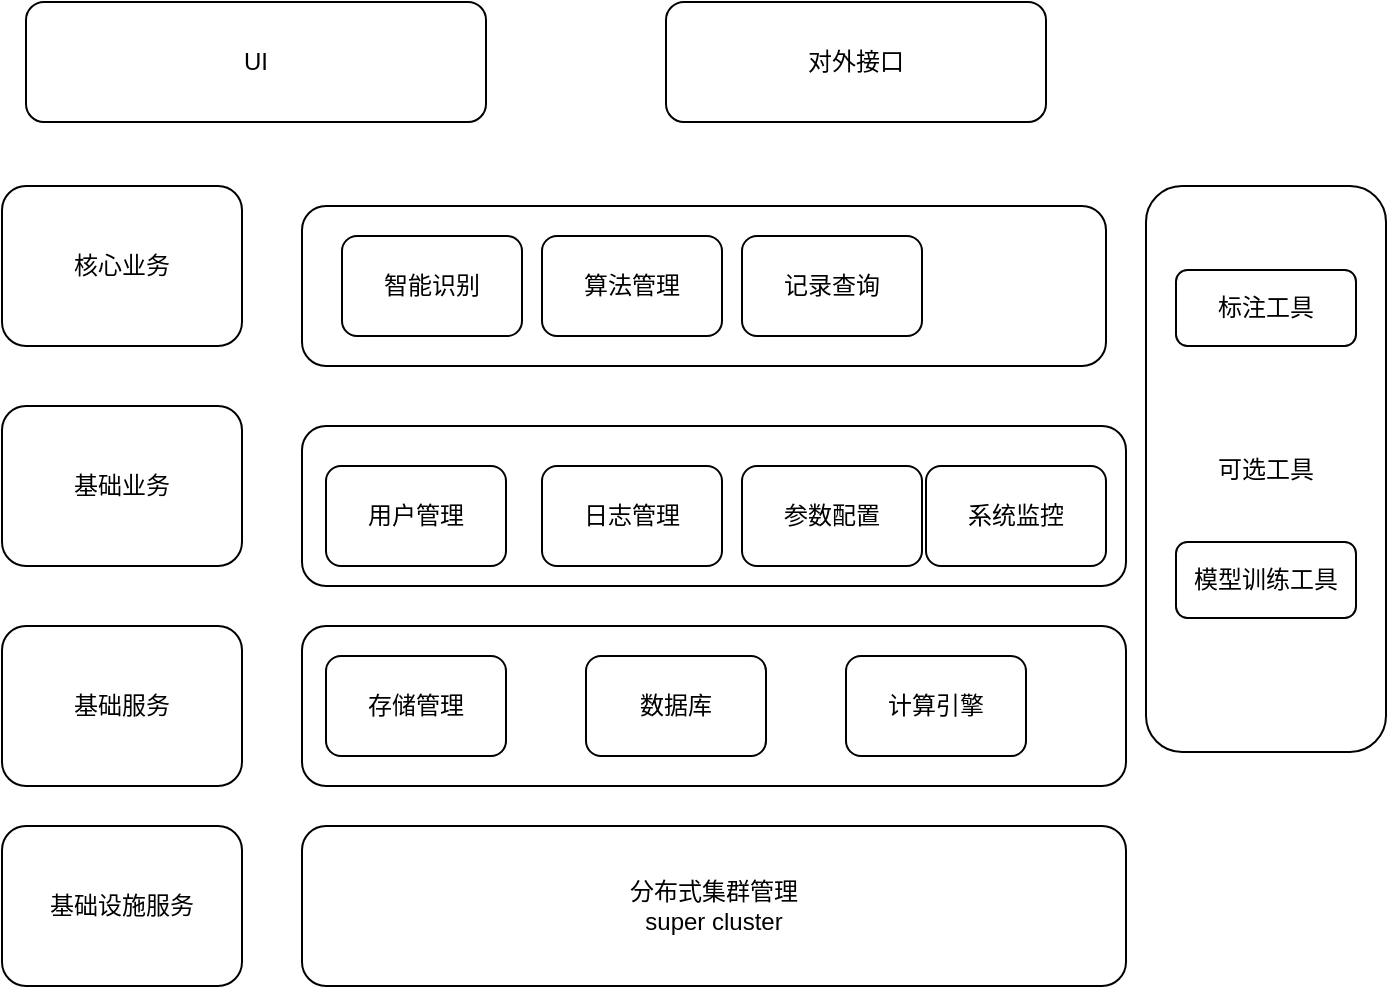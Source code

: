 <mxfile version="13.11.0" type="github">
  <diagram id="VaOqIwYDzZyav0qmfRHP" name="Page-1">
    <mxGraphModel dx="1422" dy="794" grid="1" gridSize="10" guides="1" tooltips="1" connect="1" arrows="1" fold="1" page="1" pageScale="1" pageWidth="827" pageHeight="1169" math="0" shadow="0">
      <root>
        <mxCell id="0" />
        <mxCell id="1" parent="0" />
        <mxCell id="C2blHhnBYsQ928-1BrAh-2" value="UI" style="rounded=1;whiteSpace=wrap;html=1;" parent="1" vertex="1">
          <mxGeometry x="100" y="30" width="230" height="60" as="geometry" />
        </mxCell>
        <mxCell id="C2blHhnBYsQ928-1BrAh-4" value="对外接口" style="rounded=1;whiteSpace=wrap;html=1;" parent="1" vertex="1">
          <mxGeometry x="420" y="30" width="190" height="60" as="geometry" />
        </mxCell>
        <mxCell id="C2blHhnBYsQ928-1BrAh-5" value="核心业务" style="rounded=1;whiteSpace=wrap;html=1;" parent="1" vertex="1">
          <mxGeometry x="88" y="122" width="120" height="80" as="geometry" />
        </mxCell>
        <mxCell id="C2blHhnBYsQ928-1BrAh-6" value="基础设施服务" style="rounded=1;whiteSpace=wrap;html=1;" parent="1" vertex="1">
          <mxGeometry x="88" y="442" width="120" height="80" as="geometry" />
        </mxCell>
        <mxCell id="C2blHhnBYsQ928-1BrAh-7" value="基础服务" style="rounded=1;whiteSpace=wrap;html=1;" parent="1" vertex="1">
          <mxGeometry x="88" y="342" width="120" height="80" as="geometry" />
        </mxCell>
        <mxCell id="C2blHhnBYsQ928-1BrAh-8" value="基础业务" style="rounded=1;whiteSpace=wrap;html=1;" parent="1" vertex="1">
          <mxGeometry x="88" y="232" width="120" height="80" as="geometry" />
        </mxCell>
        <mxCell id="x19COVBgYJmnFYbQwka--5" value="" style="rounded=1;whiteSpace=wrap;html=1;" vertex="1" parent="1">
          <mxGeometry x="238" y="132" width="402" height="80" as="geometry" />
        </mxCell>
        <mxCell id="x19COVBgYJmnFYbQwka--6" value="分布式集群管理&lt;br&gt;super cluster" style="rounded=1;whiteSpace=wrap;html=1;" vertex="1" parent="1">
          <mxGeometry x="238" y="442" width="412" height="80" as="geometry" />
        </mxCell>
        <mxCell id="x19COVBgYJmnFYbQwka--7" value="" style="rounded=1;whiteSpace=wrap;html=1;" vertex="1" parent="1">
          <mxGeometry x="238" y="342" width="412" height="80" as="geometry" />
        </mxCell>
        <mxCell id="x19COVBgYJmnFYbQwka--8" value="" style="rounded=1;whiteSpace=wrap;html=1;" vertex="1" parent="1">
          <mxGeometry x="238" y="242" width="412" height="80" as="geometry" />
        </mxCell>
        <mxCell id="x19COVBgYJmnFYbQwka--9" value="智能识别" style="rounded=1;whiteSpace=wrap;html=1;" vertex="1" parent="1">
          <mxGeometry x="258" y="147" width="90" height="50" as="geometry" />
        </mxCell>
        <mxCell id="x19COVBgYJmnFYbQwka--10" value="算法管理" style="rounded=1;whiteSpace=wrap;html=1;" vertex="1" parent="1">
          <mxGeometry x="358" y="147" width="90" height="50" as="geometry" />
        </mxCell>
        <mxCell id="x19COVBgYJmnFYbQwka--11" value="记录查询" style="rounded=1;whiteSpace=wrap;html=1;" vertex="1" parent="1">
          <mxGeometry x="458" y="147" width="90" height="50" as="geometry" />
        </mxCell>
        <mxCell id="x19COVBgYJmnFYbQwka--12" value="用户管理" style="rounded=1;whiteSpace=wrap;html=1;" vertex="1" parent="1">
          <mxGeometry x="250" y="262" width="90" height="50" as="geometry" />
        </mxCell>
        <mxCell id="x19COVBgYJmnFYbQwka--13" value="日志管理" style="rounded=1;whiteSpace=wrap;html=1;" vertex="1" parent="1">
          <mxGeometry x="358" y="262" width="90" height="50" as="geometry" />
        </mxCell>
        <mxCell id="x19COVBgYJmnFYbQwka--14" value="参数配置" style="rounded=1;whiteSpace=wrap;html=1;" vertex="1" parent="1">
          <mxGeometry x="458" y="262" width="90" height="50" as="geometry" />
        </mxCell>
        <mxCell id="x19COVBgYJmnFYbQwka--15" value="存储管理" style="rounded=1;whiteSpace=wrap;html=1;" vertex="1" parent="1">
          <mxGeometry x="250" y="357" width="90" height="50" as="geometry" />
        </mxCell>
        <mxCell id="x19COVBgYJmnFYbQwka--16" value="数据库" style="rounded=1;whiteSpace=wrap;html=1;" vertex="1" parent="1">
          <mxGeometry x="380" y="357" width="90" height="50" as="geometry" />
        </mxCell>
        <mxCell id="x19COVBgYJmnFYbQwka--17" value="计算引擎" style="rounded=1;whiteSpace=wrap;html=1;" vertex="1" parent="1">
          <mxGeometry x="510" y="357" width="90" height="50" as="geometry" />
        </mxCell>
        <mxCell id="x19COVBgYJmnFYbQwka--21" value="系统监控" style="rounded=1;whiteSpace=wrap;html=1;" vertex="1" parent="1">
          <mxGeometry x="550" y="262" width="90" height="50" as="geometry" />
        </mxCell>
        <mxCell id="x19COVBgYJmnFYbQwka--24" value="可选工具" style="rounded=1;whiteSpace=wrap;html=1;" vertex="1" parent="1">
          <mxGeometry x="660" y="122" width="120" height="283" as="geometry" />
        </mxCell>
        <mxCell id="x19COVBgYJmnFYbQwka--26" value="标注工具" style="rounded=1;whiteSpace=wrap;html=1;" vertex="1" parent="1">
          <mxGeometry x="675" y="164" width="90" height="38" as="geometry" />
        </mxCell>
        <mxCell id="x19COVBgYJmnFYbQwka--27" value="模型训练工具" style="rounded=1;whiteSpace=wrap;html=1;" vertex="1" parent="1">
          <mxGeometry x="675" y="300" width="90" height="38" as="geometry" />
        </mxCell>
      </root>
    </mxGraphModel>
  </diagram>
</mxfile>

